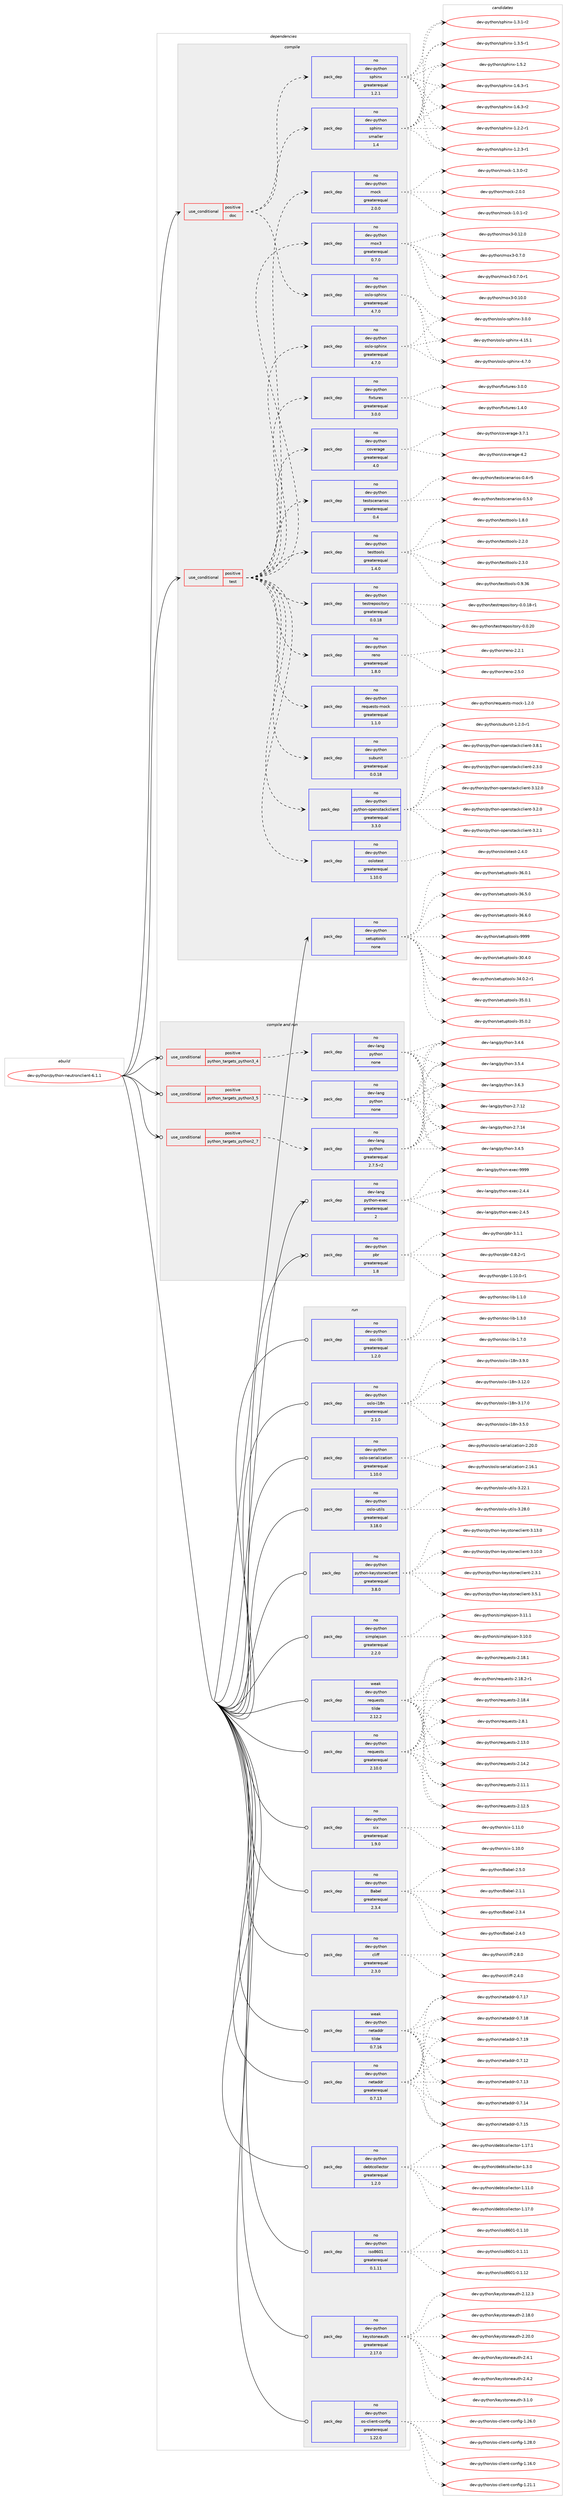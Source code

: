 digraph prolog {

# *************
# Graph options
# *************

newrank=true;
concentrate=true;
compound=true;
graph [rankdir=LR,fontname=Helvetica,fontsize=10,ranksep=1.5];#, ranksep=2.5, nodesep=0.2];
edge  [arrowhead=vee];
node  [fontname=Helvetica,fontsize=10];

# **********
# The ebuild
# **********

subgraph cluster_leftcol {
color=gray;
rank=same;
label=<<i>ebuild</i>>;
id [label="dev-python/python-neutronclient-6.1.1", color=red, width=4, href="../dev-python/python-neutronclient-6.1.1.svg"];
}

# ****************
# The dependencies
# ****************

subgraph cluster_midcol {
color=gray;
label=<<i>dependencies</i>>;
subgraph cluster_compile {
fillcolor="#eeeeee";
style=filled;
label=<<i>compile</i>>;
subgraph cond40220 {
dependency182514 [label=<<TABLE BORDER="0" CELLBORDER="1" CELLSPACING="0" CELLPADDING="4"><TR><TD ROWSPAN="3" CELLPADDING="10">use_conditional</TD></TR><TR><TD>positive</TD></TR><TR><TD>doc</TD></TR></TABLE>>, shape=none, color=red];
subgraph pack138345 {
dependency182515 [label=<<TABLE BORDER="0" CELLBORDER="1" CELLSPACING="0" CELLPADDING="4" WIDTH="220"><TR><TD ROWSPAN="6" CELLPADDING="30">pack_dep</TD></TR><TR><TD WIDTH="110">no</TD></TR><TR><TD>dev-python</TD></TR><TR><TD>oslo-sphinx</TD></TR><TR><TD>greaterequal</TD></TR><TR><TD>4.7.0</TD></TR></TABLE>>, shape=none, color=blue];
}
dependency182514:e -> dependency182515:w [weight=20,style="dashed",arrowhead="vee"];
subgraph pack138346 {
dependency182516 [label=<<TABLE BORDER="0" CELLBORDER="1" CELLSPACING="0" CELLPADDING="4" WIDTH="220"><TR><TD ROWSPAN="6" CELLPADDING="30">pack_dep</TD></TR><TR><TD WIDTH="110">no</TD></TR><TR><TD>dev-python</TD></TR><TR><TD>sphinx</TD></TR><TR><TD>greaterequal</TD></TR><TR><TD>1.2.1</TD></TR></TABLE>>, shape=none, color=blue];
}
dependency182514:e -> dependency182516:w [weight=20,style="dashed",arrowhead="vee"];
subgraph pack138347 {
dependency182517 [label=<<TABLE BORDER="0" CELLBORDER="1" CELLSPACING="0" CELLPADDING="4" WIDTH="220"><TR><TD ROWSPAN="6" CELLPADDING="30">pack_dep</TD></TR><TR><TD WIDTH="110">no</TD></TR><TR><TD>dev-python</TD></TR><TR><TD>sphinx</TD></TR><TR><TD>smaller</TD></TR><TR><TD>1.4</TD></TR></TABLE>>, shape=none, color=blue];
}
dependency182514:e -> dependency182517:w [weight=20,style="dashed",arrowhead="vee"];
}
id:e -> dependency182514:w [weight=20,style="solid",arrowhead="vee"];
subgraph cond40221 {
dependency182518 [label=<<TABLE BORDER="0" CELLBORDER="1" CELLSPACING="0" CELLPADDING="4"><TR><TD ROWSPAN="3" CELLPADDING="10">use_conditional</TD></TR><TR><TD>positive</TD></TR><TR><TD>test</TD></TR></TABLE>>, shape=none, color=red];
subgraph pack138348 {
dependency182519 [label=<<TABLE BORDER="0" CELLBORDER="1" CELLSPACING="0" CELLPADDING="4" WIDTH="220"><TR><TD ROWSPAN="6" CELLPADDING="30">pack_dep</TD></TR><TR><TD WIDTH="110">no</TD></TR><TR><TD>dev-python</TD></TR><TR><TD>coverage</TD></TR><TR><TD>greaterequal</TD></TR><TR><TD>4.0</TD></TR></TABLE>>, shape=none, color=blue];
}
dependency182518:e -> dependency182519:w [weight=20,style="dashed",arrowhead="vee"];
subgraph pack138349 {
dependency182520 [label=<<TABLE BORDER="0" CELLBORDER="1" CELLSPACING="0" CELLPADDING="4" WIDTH="220"><TR><TD ROWSPAN="6" CELLPADDING="30">pack_dep</TD></TR><TR><TD WIDTH="110">no</TD></TR><TR><TD>dev-python</TD></TR><TR><TD>fixtures</TD></TR><TR><TD>greaterequal</TD></TR><TR><TD>3.0.0</TD></TR></TABLE>>, shape=none, color=blue];
}
dependency182518:e -> dependency182520:w [weight=20,style="dashed",arrowhead="vee"];
subgraph pack138350 {
dependency182521 [label=<<TABLE BORDER="0" CELLBORDER="1" CELLSPACING="0" CELLPADDING="4" WIDTH="220"><TR><TD ROWSPAN="6" CELLPADDING="30">pack_dep</TD></TR><TR><TD WIDTH="110">no</TD></TR><TR><TD>dev-python</TD></TR><TR><TD>mox3</TD></TR><TR><TD>greaterequal</TD></TR><TR><TD>0.7.0</TD></TR></TABLE>>, shape=none, color=blue];
}
dependency182518:e -> dependency182521:w [weight=20,style="dashed",arrowhead="vee"];
subgraph pack138351 {
dependency182522 [label=<<TABLE BORDER="0" CELLBORDER="1" CELLSPACING="0" CELLPADDING="4" WIDTH="220"><TR><TD ROWSPAN="6" CELLPADDING="30">pack_dep</TD></TR><TR><TD WIDTH="110">no</TD></TR><TR><TD>dev-python</TD></TR><TR><TD>mock</TD></TR><TR><TD>greaterequal</TD></TR><TR><TD>2.0.0</TD></TR></TABLE>>, shape=none, color=blue];
}
dependency182518:e -> dependency182522:w [weight=20,style="dashed",arrowhead="vee"];
subgraph pack138352 {
dependency182523 [label=<<TABLE BORDER="0" CELLBORDER="1" CELLSPACING="0" CELLPADDING="4" WIDTH="220"><TR><TD ROWSPAN="6" CELLPADDING="30">pack_dep</TD></TR><TR><TD WIDTH="110">no</TD></TR><TR><TD>dev-python</TD></TR><TR><TD>oslo-sphinx</TD></TR><TR><TD>greaterequal</TD></TR><TR><TD>4.7.0</TD></TR></TABLE>>, shape=none, color=blue];
}
dependency182518:e -> dependency182523:w [weight=20,style="dashed",arrowhead="vee"];
subgraph pack138353 {
dependency182524 [label=<<TABLE BORDER="0" CELLBORDER="1" CELLSPACING="0" CELLPADDING="4" WIDTH="220"><TR><TD ROWSPAN="6" CELLPADDING="30">pack_dep</TD></TR><TR><TD WIDTH="110">no</TD></TR><TR><TD>dev-python</TD></TR><TR><TD>oslotest</TD></TR><TR><TD>greaterequal</TD></TR><TR><TD>1.10.0</TD></TR></TABLE>>, shape=none, color=blue];
}
dependency182518:e -> dependency182524:w [weight=20,style="dashed",arrowhead="vee"];
subgraph pack138354 {
dependency182525 [label=<<TABLE BORDER="0" CELLBORDER="1" CELLSPACING="0" CELLPADDING="4" WIDTH="220"><TR><TD ROWSPAN="6" CELLPADDING="30">pack_dep</TD></TR><TR><TD WIDTH="110">no</TD></TR><TR><TD>dev-python</TD></TR><TR><TD>python-openstackclient</TD></TR><TR><TD>greaterequal</TD></TR><TR><TD>3.3.0</TD></TR></TABLE>>, shape=none, color=blue];
}
dependency182518:e -> dependency182525:w [weight=20,style="dashed",arrowhead="vee"];
subgraph pack138355 {
dependency182526 [label=<<TABLE BORDER="0" CELLBORDER="1" CELLSPACING="0" CELLPADDING="4" WIDTH="220"><TR><TD ROWSPAN="6" CELLPADDING="30">pack_dep</TD></TR><TR><TD WIDTH="110">no</TD></TR><TR><TD>dev-python</TD></TR><TR><TD>subunit</TD></TR><TR><TD>greaterequal</TD></TR><TR><TD>0.0.18</TD></TR></TABLE>>, shape=none, color=blue];
}
dependency182518:e -> dependency182526:w [weight=20,style="dashed",arrowhead="vee"];
subgraph pack138356 {
dependency182527 [label=<<TABLE BORDER="0" CELLBORDER="1" CELLSPACING="0" CELLPADDING="4" WIDTH="220"><TR><TD ROWSPAN="6" CELLPADDING="30">pack_dep</TD></TR><TR><TD WIDTH="110">no</TD></TR><TR><TD>dev-python</TD></TR><TR><TD>reno</TD></TR><TR><TD>greaterequal</TD></TR><TR><TD>1.8.0</TD></TR></TABLE>>, shape=none, color=blue];
}
dependency182518:e -> dependency182527:w [weight=20,style="dashed",arrowhead="vee"];
subgraph pack138357 {
dependency182528 [label=<<TABLE BORDER="0" CELLBORDER="1" CELLSPACING="0" CELLPADDING="4" WIDTH="220"><TR><TD ROWSPAN="6" CELLPADDING="30">pack_dep</TD></TR><TR><TD WIDTH="110">no</TD></TR><TR><TD>dev-python</TD></TR><TR><TD>requests-mock</TD></TR><TR><TD>greaterequal</TD></TR><TR><TD>1.1.0</TD></TR></TABLE>>, shape=none, color=blue];
}
dependency182518:e -> dependency182528:w [weight=20,style="dashed",arrowhead="vee"];
subgraph pack138358 {
dependency182529 [label=<<TABLE BORDER="0" CELLBORDER="1" CELLSPACING="0" CELLPADDING="4" WIDTH="220"><TR><TD ROWSPAN="6" CELLPADDING="30">pack_dep</TD></TR><TR><TD WIDTH="110">no</TD></TR><TR><TD>dev-python</TD></TR><TR><TD>testrepository</TD></TR><TR><TD>greaterequal</TD></TR><TR><TD>0.0.18</TD></TR></TABLE>>, shape=none, color=blue];
}
dependency182518:e -> dependency182529:w [weight=20,style="dashed",arrowhead="vee"];
subgraph pack138359 {
dependency182530 [label=<<TABLE BORDER="0" CELLBORDER="1" CELLSPACING="0" CELLPADDING="4" WIDTH="220"><TR><TD ROWSPAN="6" CELLPADDING="30">pack_dep</TD></TR><TR><TD WIDTH="110">no</TD></TR><TR><TD>dev-python</TD></TR><TR><TD>testtools</TD></TR><TR><TD>greaterequal</TD></TR><TR><TD>1.4.0</TD></TR></TABLE>>, shape=none, color=blue];
}
dependency182518:e -> dependency182530:w [weight=20,style="dashed",arrowhead="vee"];
subgraph pack138360 {
dependency182531 [label=<<TABLE BORDER="0" CELLBORDER="1" CELLSPACING="0" CELLPADDING="4" WIDTH="220"><TR><TD ROWSPAN="6" CELLPADDING="30">pack_dep</TD></TR><TR><TD WIDTH="110">no</TD></TR><TR><TD>dev-python</TD></TR><TR><TD>testscenarios</TD></TR><TR><TD>greaterequal</TD></TR><TR><TD>0.4</TD></TR></TABLE>>, shape=none, color=blue];
}
dependency182518:e -> dependency182531:w [weight=20,style="dashed",arrowhead="vee"];
}
id:e -> dependency182518:w [weight=20,style="solid",arrowhead="vee"];
subgraph pack138361 {
dependency182532 [label=<<TABLE BORDER="0" CELLBORDER="1" CELLSPACING="0" CELLPADDING="4" WIDTH="220"><TR><TD ROWSPAN="6" CELLPADDING="30">pack_dep</TD></TR><TR><TD WIDTH="110">no</TD></TR><TR><TD>dev-python</TD></TR><TR><TD>setuptools</TD></TR><TR><TD>none</TD></TR><TR><TD></TD></TR></TABLE>>, shape=none, color=blue];
}
id:e -> dependency182532:w [weight=20,style="solid",arrowhead="vee"];
}
subgraph cluster_compileandrun {
fillcolor="#eeeeee";
style=filled;
label=<<i>compile and run</i>>;
subgraph cond40222 {
dependency182533 [label=<<TABLE BORDER="0" CELLBORDER="1" CELLSPACING="0" CELLPADDING="4"><TR><TD ROWSPAN="3" CELLPADDING="10">use_conditional</TD></TR><TR><TD>positive</TD></TR><TR><TD>python_targets_python2_7</TD></TR></TABLE>>, shape=none, color=red];
subgraph pack138362 {
dependency182534 [label=<<TABLE BORDER="0" CELLBORDER="1" CELLSPACING="0" CELLPADDING="4" WIDTH="220"><TR><TD ROWSPAN="6" CELLPADDING="30">pack_dep</TD></TR><TR><TD WIDTH="110">no</TD></TR><TR><TD>dev-lang</TD></TR><TR><TD>python</TD></TR><TR><TD>greaterequal</TD></TR><TR><TD>2.7.5-r2</TD></TR></TABLE>>, shape=none, color=blue];
}
dependency182533:e -> dependency182534:w [weight=20,style="dashed",arrowhead="vee"];
}
id:e -> dependency182533:w [weight=20,style="solid",arrowhead="odotvee"];
subgraph cond40223 {
dependency182535 [label=<<TABLE BORDER="0" CELLBORDER="1" CELLSPACING="0" CELLPADDING="4"><TR><TD ROWSPAN="3" CELLPADDING="10">use_conditional</TD></TR><TR><TD>positive</TD></TR><TR><TD>python_targets_python3_4</TD></TR></TABLE>>, shape=none, color=red];
subgraph pack138363 {
dependency182536 [label=<<TABLE BORDER="0" CELLBORDER="1" CELLSPACING="0" CELLPADDING="4" WIDTH="220"><TR><TD ROWSPAN="6" CELLPADDING="30">pack_dep</TD></TR><TR><TD WIDTH="110">no</TD></TR><TR><TD>dev-lang</TD></TR><TR><TD>python</TD></TR><TR><TD>none</TD></TR><TR><TD></TD></TR></TABLE>>, shape=none, color=blue];
}
dependency182535:e -> dependency182536:w [weight=20,style="dashed",arrowhead="vee"];
}
id:e -> dependency182535:w [weight=20,style="solid",arrowhead="odotvee"];
subgraph cond40224 {
dependency182537 [label=<<TABLE BORDER="0" CELLBORDER="1" CELLSPACING="0" CELLPADDING="4"><TR><TD ROWSPAN="3" CELLPADDING="10">use_conditional</TD></TR><TR><TD>positive</TD></TR><TR><TD>python_targets_python3_5</TD></TR></TABLE>>, shape=none, color=red];
subgraph pack138364 {
dependency182538 [label=<<TABLE BORDER="0" CELLBORDER="1" CELLSPACING="0" CELLPADDING="4" WIDTH="220"><TR><TD ROWSPAN="6" CELLPADDING="30">pack_dep</TD></TR><TR><TD WIDTH="110">no</TD></TR><TR><TD>dev-lang</TD></TR><TR><TD>python</TD></TR><TR><TD>none</TD></TR><TR><TD></TD></TR></TABLE>>, shape=none, color=blue];
}
dependency182537:e -> dependency182538:w [weight=20,style="dashed",arrowhead="vee"];
}
id:e -> dependency182537:w [weight=20,style="solid",arrowhead="odotvee"];
subgraph pack138365 {
dependency182539 [label=<<TABLE BORDER="0" CELLBORDER="1" CELLSPACING="0" CELLPADDING="4" WIDTH="220"><TR><TD ROWSPAN="6" CELLPADDING="30">pack_dep</TD></TR><TR><TD WIDTH="110">no</TD></TR><TR><TD>dev-lang</TD></TR><TR><TD>python-exec</TD></TR><TR><TD>greaterequal</TD></TR><TR><TD>2</TD></TR></TABLE>>, shape=none, color=blue];
}
id:e -> dependency182539:w [weight=20,style="solid",arrowhead="odotvee"];
subgraph pack138366 {
dependency182540 [label=<<TABLE BORDER="0" CELLBORDER="1" CELLSPACING="0" CELLPADDING="4" WIDTH="220"><TR><TD ROWSPAN="6" CELLPADDING="30">pack_dep</TD></TR><TR><TD WIDTH="110">no</TD></TR><TR><TD>dev-python</TD></TR><TR><TD>pbr</TD></TR><TR><TD>greaterequal</TD></TR><TR><TD>1.8</TD></TR></TABLE>>, shape=none, color=blue];
}
id:e -> dependency182540:w [weight=20,style="solid",arrowhead="odotvee"];
}
subgraph cluster_run {
fillcolor="#eeeeee";
style=filled;
label=<<i>run</i>>;
subgraph pack138367 {
dependency182541 [label=<<TABLE BORDER="0" CELLBORDER="1" CELLSPACING="0" CELLPADDING="4" WIDTH="220"><TR><TD ROWSPAN="6" CELLPADDING="30">pack_dep</TD></TR><TR><TD WIDTH="110">no</TD></TR><TR><TD>dev-python</TD></TR><TR><TD>Babel</TD></TR><TR><TD>greaterequal</TD></TR><TR><TD>2.3.4</TD></TR></TABLE>>, shape=none, color=blue];
}
id:e -> dependency182541:w [weight=20,style="solid",arrowhead="odot"];
subgraph pack138368 {
dependency182542 [label=<<TABLE BORDER="0" CELLBORDER="1" CELLSPACING="0" CELLPADDING="4" WIDTH="220"><TR><TD ROWSPAN="6" CELLPADDING="30">pack_dep</TD></TR><TR><TD WIDTH="110">no</TD></TR><TR><TD>dev-python</TD></TR><TR><TD>cliff</TD></TR><TR><TD>greaterequal</TD></TR><TR><TD>2.3.0</TD></TR></TABLE>>, shape=none, color=blue];
}
id:e -> dependency182542:w [weight=20,style="solid",arrowhead="odot"];
subgraph pack138369 {
dependency182543 [label=<<TABLE BORDER="0" CELLBORDER="1" CELLSPACING="0" CELLPADDING="4" WIDTH="220"><TR><TD ROWSPAN="6" CELLPADDING="30">pack_dep</TD></TR><TR><TD WIDTH="110">no</TD></TR><TR><TD>dev-python</TD></TR><TR><TD>debtcollector</TD></TR><TR><TD>greaterequal</TD></TR><TR><TD>1.2.0</TD></TR></TABLE>>, shape=none, color=blue];
}
id:e -> dependency182543:w [weight=20,style="solid",arrowhead="odot"];
subgraph pack138370 {
dependency182544 [label=<<TABLE BORDER="0" CELLBORDER="1" CELLSPACING="0" CELLPADDING="4" WIDTH="220"><TR><TD ROWSPAN="6" CELLPADDING="30">pack_dep</TD></TR><TR><TD WIDTH="110">no</TD></TR><TR><TD>dev-python</TD></TR><TR><TD>iso8601</TD></TR><TR><TD>greaterequal</TD></TR><TR><TD>0.1.11</TD></TR></TABLE>>, shape=none, color=blue];
}
id:e -> dependency182544:w [weight=20,style="solid",arrowhead="odot"];
subgraph pack138371 {
dependency182545 [label=<<TABLE BORDER="0" CELLBORDER="1" CELLSPACING="0" CELLPADDING="4" WIDTH="220"><TR><TD ROWSPAN="6" CELLPADDING="30">pack_dep</TD></TR><TR><TD WIDTH="110">no</TD></TR><TR><TD>dev-python</TD></TR><TR><TD>keystoneauth</TD></TR><TR><TD>greaterequal</TD></TR><TR><TD>2.17.0</TD></TR></TABLE>>, shape=none, color=blue];
}
id:e -> dependency182545:w [weight=20,style="solid",arrowhead="odot"];
subgraph pack138372 {
dependency182546 [label=<<TABLE BORDER="0" CELLBORDER="1" CELLSPACING="0" CELLPADDING="4" WIDTH="220"><TR><TD ROWSPAN="6" CELLPADDING="30">pack_dep</TD></TR><TR><TD WIDTH="110">no</TD></TR><TR><TD>dev-python</TD></TR><TR><TD>netaddr</TD></TR><TR><TD>greaterequal</TD></TR><TR><TD>0.7.13</TD></TR></TABLE>>, shape=none, color=blue];
}
id:e -> dependency182546:w [weight=20,style="solid",arrowhead="odot"];
subgraph pack138373 {
dependency182547 [label=<<TABLE BORDER="0" CELLBORDER="1" CELLSPACING="0" CELLPADDING="4" WIDTH="220"><TR><TD ROWSPAN="6" CELLPADDING="30">pack_dep</TD></TR><TR><TD WIDTH="110">no</TD></TR><TR><TD>dev-python</TD></TR><TR><TD>os-client-config</TD></TR><TR><TD>greaterequal</TD></TR><TR><TD>1.22.0</TD></TR></TABLE>>, shape=none, color=blue];
}
id:e -> dependency182547:w [weight=20,style="solid",arrowhead="odot"];
subgraph pack138374 {
dependency182548 [label=<<TABLE BORDER="0" CELLBORDER="1" CELLSPACING="0" CELLPADDING="4" WIDTH="220"><TR><TD ROWSPAN="6" CELLPADDING="30">pack_dep</TD></TR><TR><TD WIDTH="110">no</TD></TR><TR><TD>dev-python</TD></TR><TR><TD>osc-lib</TD></TR><TR><TD>greaterequal</TD></TR><TR><TD>1.2.0</TD></TR></TABLE>>, shape=none, color=blue];
}
id:e -> dependency182548:w [weight=20,style="solid",arrowhead="odot"];
subgraph pack138375 {
dependency182549 [label=<<TABLE BORDER="0" CELLBORDER="1" CELLSPACING="0" CELLPADDING="4" WIDTH="220"><TR><TD ROWSPAN="6" CELLPADDING="30">pack_dep</TD></TR><TR><TD WIDTH="110">no</TD></TR><TR><TD>dev-python</TD></TR><TR><TD>oslo-i18n</TD></TR><TR><TD>greaterequal</TD></TR><TR><TD>2.1.0</TD></TR></TABLE>>, shape=none, color=blue];
}
id:e -> dependency182549:w [weight=20,style="solid",arrowhead="odot"];
subgraph pack138376 {
dependency182550 [label=<<TABLE BORDER="0" CELLBORDER="1" CELLSPACING="0" CELLPADDING="4" WIDTH="220"><TR><TD ROWSPAN="6" CELLPADDING="30">pack_dep</TD></TR><TR><TD WIDTH="110">no</TD></TR><TR><TD>dev-python</TD></TR><TR><TD>oslo-serialization</TD></TR><TR><TD>greaterequal</TD></TR><TR><TD>1.10.0</TD></TR></TABLE>>, shape=none, color=blue];
}
id:e -> dependency182550:w [weight=20,style="solid",arrowhead="odot"];
subgraph pack138377 {
dependency182551 [label=<<TABLE BORDER="0" CELLBORDER="1" CELLSPACING="0" CELLPADDING="4" WIDTH="220"><TR><TD ROWSPAN="6" CELLPADDING="30">pack_dep</TD></TR><TR><TD WIDTH="110">no</TD></TR><TR><TD>dev-python</TD></TR><TR><TD>oslo-utils</TD></TR><TR><TD>greaterequal</TD></TR><TR><TD>3.18.0</TD></TR></TABLE>>, shape=none, color=blue];
}
id:e -> dependency182551:w [weight=20,style="solid",arrowhead="odot"];
subgraph pack138378 {
dependency182552 [label=<<TABLE BORDER="0" CELLBORDER="1" CELLSPACING="0" CELLPADDING="4" WIDTH="220"><TR><TD ROWSPAN="6" CELLPADDING="30">pack_dep</TD></TR><TR><TD WIDTH="110">no</TD></TR><TR><TD>dev-python</TD></TR><TR><TD>python-keystoneclient</TD></TR><TR><TD>greaterequal</TD></TR><TR><TD>3.8.0</TD></TR></TABLE>>, shape=none, color=blue];
}
id:e -> dependency182552:w [weight=20,style="solid",arrowhead="odot"];
subgraph pack138379 {
dependency182553 [label=<<TABLE BORDER="0" CELLBORDER="1" CELLSPACING="0" CELLPADDING="4" WIDTH="220"><TR><TD ROWSPAN="6" CELLPADDING="30">pack_dep</TD></TR><TR><TD WIDTH="110">no</TD></TR><TR><TD>dev-python</TD></TR><TR><TD>requests</TD></TR><TR><TD>greaterequal</TD></TR><TR><TD>2.10.0</TD></TR></TABLE>>, shape=none, color=blue];
}
id:e -> dependency182553:w [weight=20,style="solid",arrowhead="odot"];
subgraph pack138380 {
dependency182554 [label=<<TABLE BORDER="0" CELLBORDER="1" CELLSPACING="0" CELLPADDING="4" WIDTH="220"><TR><TD ROWSPAN="6" CELLPADDING="30">pack_dep</TD></TR><TR><TD WIDTH="110">no</TD></TR><TR><TD>dev-python</TD></TR><TR><TD>simplejson</TD></TR><TR><TD>greaterequal</TD></TR><TR><TD>2.2.0</TD></TR></TABLE>>, shape=none, color=blue];
}
id:e -> dependency182554:w [weight=20,style="solid",arrowhead="odot"];
subgraph pack138381 {
dependency182555 [label=<<TABLE BORDER="0" CELLBORDER="1" CELLSPACING="0" CELLPADDING="4" WIDTH="220"><TR><TD ROWSPAN="6" CELLPADDING="30">pack_dep</TD></TR><TR><TD WIDTH="110">no</TD></TR><TR><TD>dev-python</TD></TR><TR><TD>six</TD></TR><TR><TD>greaterequal</TD></TR><TR><TD>1.9.0</TD></TR></TABLE>>, shape=none, color=blue];
}
id:e -> dependency182555:w [weight=20,style="solid",arrowhead="odot"];
subgraph pack138382 {
dependency182556 [label=<<TABLE BORDER="0" CELLBORDER="1" CELLSPACING="0" CELLPADDING="4" WIDTH="220"><TR><TD ROWSPAN="6" CELLPADDING="30">pack_dep</TD></TR><TR><TD WIDTH="110">weak</TD></TR><TR><TD>dev-python</TD></TR><TR><TD>netaddr</TD></TR><TR><TD>tilde</TD></TR><TR><TD>0.7.16</TD></TR></TABLE>>, shape=none, color=blue];
}
id:e -> dependency182556:w [weight=20,style="solid",arrowhead="odot"];
subgraph pack138383 {
dependency182557 [label=<<TABLE BORDER="0" CELLBORDER="1" CELLSPACING="0" CELLPADDING="4" WIDTH="220"><TR><TD ROWSPAN="6" CELLPADDING="30">pack_dep</TD></TR><TR><TD WIDTH="110">weak</TD></TR><TR><TD>dev-python</TD></TR><TR><TD>requests</TD></TR><TR><TD>tilde</TD></TR><TR><TD>2.12.2</TD></TR></TABLE>>, shape=none, color=blue];
}
id:e -> dependency182557:w [weight=20,style="solid",arrowhead="odot"];
}
}

# **************
# The candidates
# **************

subgraph cluster_choices {
rank=same;
color=gray;
label=<<i>candidates</i>>;

subgraph choice138345 {
color=black;
nodesep=1;
choice100101118451121211161041111104711111510811145115112104105110120455146484648 [label="dev-python/oslo-sphinx-3.0.0", color=red, width=4,href="../dev-python/oslo-sphinx-3.0.0.svg"];
choice10010111845112121116104111110471111151081114511511210410511012045524649534649 [label="dev-python/oslo-sphinx-4.15.1", color=red, width=4,href="../dev-python/oslo-sphinx-4.15.1.svg"];
choice100101118451121211161041111104711111510811145115112104105110120455246554648 [label="dev-python/oslo-sphinx-4.7.0", color=red, width=4,href="../dev-python/oslo-sphinx-4.7.0.svg"];
dependency182515:e -> choice100101118451121211161041111104711111510811145115112104105110120455146484648:w [style=dotted,weight="100"];
dependency182515:e -> choice10010111845112121116104111110471111151081114511511210410511012045524649534649:w [style=dotted,weight="100"];
dependency182515:e -> choice100101118451121211161041111104711111510811145115112104105110120455246554648:w [style=dotted,weight="100"];
}
subgraph choice138346 {
color=black;
nodesep=1;
choice10010111845112121116104111110471151121041051101204549465046504511449 [label="dev-python/sphinx-1.2.2-r1", color=red, width=4,href="../dev-python/sphinx-1.2.2-r1.svg"];
choice10010111845112121116104111110471151121041051101204549465046514511449 [label="dev-python/sphinx-1.2.3-r1", color=red, width=4,href="../dev-python/sphinx-1.2.3-r1.svg"];
choice10010111845112121116104111110471151121041051101204549465146494511450 [label="dev-python/sphinx-1.3.1-r2", color=red, width=4,href="../dev-python/sphinx-1.3.1-r2.svg"];
choice10010111845112121116104111110471151121041051101204549465146534511449 [label="dev-python/sphinx-1.3.5-r1", color=red, width=4,href="../dev-python/sphinx-1.3.5-r1.svg"];
choice1001011184511212111610411111047115112104105110120454946534650 [label="dev-python/sphinx-1.5.2", color=red, width=4,href="../dev-python/sphinx-1.5.2.svg"];
choice10010111845112121116104111110471151121041051101204549465446514511449 [label="dev-python/sphinx-1.6.3-r1", color=red, width=4,href="../dev-python/sphinx-1.6.3-r1.svg"];
choice10010111845112121116104111110471151121041051101204549465446514511450 [label="dev-python/sphinx-1.6.3-r2", color=red, width=4,href="../dev-python/sphinx-1.6.3-r2.svg"];
dependency182516:e -> choice10010111845112121116104111110471151121041051101204549465046504511449:w [style=dotted,weight="100"];
dependency182516:e -> choice10010111845112121116104111110471151121041051101204549465046514511449:w [style=dotted,weight="100"];
dependency182516:e -> choice10010111845112121116104111110471151121041051101204549465146494511450:w [style=dotted,weight="100"];
dependency182516:e -> choice10010111845112121116104111110471151121041051101204549465146534511449:w [style=dotted,weight="100"];
dependency182516:e -> choice1001011184511212111610411111047115112104105110120454946534650:w [style=dotted,weight="100"];
dependency182516:e -> choice10010111845112121116104111110471151121041051101204549465446514511449:w [style=dotted,weight="100"];
dependency182516:e -> choice10010111845112121116104111110471151121041051101204549465446514511450:w [style=dotted,weight="100"];
}
subgraph choice138347 {
color=black;
nodesep=1;
choice10010111845112121116104111110471151121041051101204549465046504511449 [label="dev-python/sphinx-1.2.2-r1", color=red, width=4,href="../dev-python/sphinx-1.2.2-r1.svg"];
choice10010111845112121116104111110471151121041051101204549465046514511449 [label="dev-python/sphinx-1.2.3-r1", color=red, width=4,href="../dev-python/sphinx-1.2.3-r1.svg"];
choice10010111845112121116104111110471151121041051101204549465146494511450 [label="dev-python/sphinx-1.3.1-r2", color=red, width=4,href="../dev-python/sphinx-1.3.1-r2.svg"];
choice10010111845112121116104111110471151121041051101204549465146534511449 [label="dev-python/sphinx-1.3.5-r1", color=red, width=4,href="../dev-python/sphinx-1.3.5-r1.svg"];
choice1001011184511212111610411111047115112104105110120454946534650 [label="dev-python/sphinx-1.5.2", color=red, width=4,href="../dev-python/sphinx-1.5.2.svg"];
choice10010111845112121116104111110471151121041051101204549465446514511449 [label="dev-python/sphinx-1.6.3-r1", color=red, width=4,href="../dev-python/sphinx-1.6.3-r1.svg"];
choice10010111845112121116104111110471151121041051101204549465446514511450 [label="dev-python/sphinx-1.6.3-r2", color=red, width=4,href="../dev-python/sphinx-1.6.3-r2.svg"];
dependency182517:e -> choice10010111845112121116104111110471151121041051101204549465046504511449:w [style=dotted,weight="100"];
dependency182517:e -> choice10010111845112121116104111110471151121041051101204549465046514511449:w [style=dotted,weight="100"];
dependency182517:e -> choice10010111845112121116104111110471151121041051101204549465146494511450:w [style=dotted,weight="100"];
dependency182517:e -> choice10010111845112121116104111110471151121041051101204549465146534511449:w [style=dotted,weight="100"];
dependency182517:e -> choice1001011184511212111610411111047115112104105110120454946534650:w [style=dotted,weight="100"];
dependency182517:e -> choice10010111845112121116104111110471151121041051101204549465446514511449:w [style=dotted,weight="100"];
dependency182517:e -> choice10010111845112121116104111110471151121041051101204549465446514511450:w [style=dotted,weight="100"];
}
subgraph choice138348 {
color=black;
nodesep=1;
choice10010111845112121116104111110479911111810111497103101455146554649 [label="dev-python/coverage-3.7.1", color=red, width=4,href="../dev-python/coverage-3.7.1.svg"];
choice1001011184511212111610411111047991111181011149710310145524650 [label="dev-python/coverage-4.2", color=red, width=4,href="../dev-python/coverage-4.2.svg"];
dependency182519:e -> choice10010111845112121116104111110479911111810111497103101455146554649:w [style=dotted,weight="100"];
dependency182519:e -> choice1001011184511212111610411111047991111181011149710310145524650:w [style=dotted,weight="100"];
}
subgraph choice138349 {
color=black;
nodesep=1;
choice1001011184511212111610411111047102105120116117114101115454946524648 [label="dev-python/fixtures-1.4.0", color=red, width=4,href="../dev-python/fixtures-1.4.0.svg"];
choice1001011184511212111610411111047102105120116117114101115455146484648 [label="dev-python/fixtures-3.0.0", color=red, width=4,href="../dev-python/fixtures-3.0.0.svg"];
dependency182520:e -> choice1001011184511212111610411111047102105120116117114101115454946524648:w [style=dotted,weight="100"];
dependency182520:e -> choice1001011184511212111610411111047102105120116117114101115455146484648:w [style=dotted,weight="100"];
}
subgraph choice138350 {
color=black;
nodesep=1;
choice10010111845112121116104111110471091111205145484649484648 [label="dev-python/mox3-0.10.0", color=red, width=4,href="../dev-python/mox3-0.10.0.svg"];
choice10010111845112121116104111110471091111205145484649504648 [label="dev-python/mox3-0.12.0", color=red, width=4,href="../dev-python/mox3-0.12.0.svg"];
choice100101118451121211161041111104710911112051454846554648 [label="dev-python/mox3-0.7.0", color=red, width=4,href="../dev-python/mox3-0.7.0.svg"];
choice1001011184511212111610411111047109111120514548465546484511449 [label="dev-python/mox3-0.7.0-r1", color=red, width=4,href="../dev-python/mox3-0.7.0-r1.svg"];
dependency182521:e -> choice10010111845112121116104111110471091111205145484649484648:w [style=dotted,weight="100"];
dependency182521:e -> choice10010111845112121116104111110471091111205145484649504648:w [style=dotted,weight="100"];
dependency182521:e -> choice100101118451121211161041111104710911112051454846554648:w [style=dotted,weight="100"];
dependency182521:e -> choice1001011184511212111610411111047109111120514548465546484511449:w [style=dotted,weight="100"];
}
subgraph choice138351 {
color=black;
nodesep=1;
choice1001011184511212111610411111047109111991074549464846494511450 [label="dev-python/mock-1.0.1-r2", color=red, width=4,href="../dev-python/mock-1.0.1-r2.svg"];
choice1001011184511212111610411111047109111991074549465146484511450 [label="dev-python/mock-1.3.0-r2", color=red, width=4,href="../dev-python/mock-1.3.0-r2.svg"];
choice100101118451121211161041111104710911199107455046484648 [label="dev-python/mock-2.0.0", color=red, width=4,href="../dev-python/mock-2.0.0.svg"];
dependency182522:e -> choice1001011184511212111610411111047109111991074549464846494511450:w [style=dotted,weight="100"];
dependency182522:e -> choice1001011184511212111610411111047109111991074549465146484511450:w [style=dotted,weight="100"];
dependency182522:e -> choice100101118451121211161041111104710911199107455046484648:w [style=dotted,weight="100"];
}
subgraph choice138352 {
color=black;
nodesep=1;
choice100101118451121211161041111104711111510811145115112104105110120455146484648 [label="dev-python/oslo-sphinx-3.0.0", color=red, width=4,href="../dev-python/oslo-sphinx-3.0.0.svg"];
choice10010111845112121116104111110471111151081114511511210410511012045524649534649 [label="dev-python/oslo-sphinx-4.15.1", color=red, width=4,href="../dev-python/oslo-sphinx-4.15.1.svg"];
choice100101118451121211161041111104711111510811145115112104105110120455246554648 [label="dev-python/oslo-sphinx-4.7.0", color=red, width=4,href="../dev-python/oslo-sphinx-4.7.0.svg"];
dependency182523:e -> choice100101118451121211161041111104711111510811145115112104105110120455146484648:w [style=dotted,weight="100"];
dependency182523:e -> choice10010111845112121116104111110471111151081114511511210410511012045524649534649:w [style=dotted,weight="100"];
dependency182523:e -> choice100101118451121211161041111104711111510811145115112104105110120455246554648:w [style=dotted,weight="100"];
}
subgraph choice138353 {
color=black;
nodesep=1;
choice1001011184511212111610411111047111115108111116101115116455046524648 [label="dev-python/oslotest-2.4.0", color=red, width=4,href="../dev-python/oslotest-2.4.0.svg"];
dependency182524:e -> choice1001011184511212111610411111047111115108111116101115116455046524648:w [style=dotted,weight="100"];
}
subgraph choice138354 {
color=black;
nodesep=1;
choice100101118451121211161041111104711212111610411111045111112101110115116979910799108105101110116455046514648 [label="dev-python/python-openstackclient-2.3.0", color=red, width=4,href="../dev-python/python-openstackclient-2.3.0.svg"];
choice10010111845112121116104111110471121211161041111104511111210111011511697991079910810510111011645514649504648 [label="dev-python/python-openstackclient-3.12.0", color=red, width=4,href="../dev-python/python-openstackclient-3.12.0.svg"];
choice100101118451121211161041111104711212111610411111045111112101110115116979910799108105101110116455146504648 [label="dev-python/python-openstackclient-3.2.0", color=red, width=4,href="../dev-python/python-openstackclient-3.2.0.svg"];
choice100101118451121211161041111104711212111610411111045111112101110115116979910799108105101110116455146504649 [label="dev-python/python-openstackclient-3.2.1", color=red, width=4,href="../dev-python/python-openstackclient-3.2.1.svg"];
choice100101118451121211161041111104711212111610411111045111112101110115116979910799108105101110116455146564649 [label="dev-python/python-openstackclient-3.8.1", color=red, width=4,href="../dev-python/python-openstackclient-3.8.1.svg"];
dependency182525:e -> choice100101118451121211161041111104711212111610411111045111112101110115116979910799108105101110116455046514648:w [style=dotted,weight="100"];
dependency182525:e -> choice10010111845112121116104111110471121211161041111104511111210111011511697991079910810510111011645514649504648:w [style=dotted,weight="100"];
dependency182525:e -> choice100101118451121211161041111104711212111610411111045111112101110115116979910799108105101110116455146504648:w [style=dotted,weight="100"];
dependency182525:e -> choice100101118451121211161041111104711212111610411111045111112101110115116979910799108105101110116455146504649:w [style=dotted,weight="100"];
dependency182525:e -> choice100101118451121211161041111104711212111610411111045111112101110115116979910799108105101110116455146564649:w [style=dotted,weight="100"];
}
subgraph choice138355 {
color=black;
nodesep=1;
choice1001011184511212111610411111047115117981171101051164549465046484511449 [label="dev-python/subunit-1.2.0-r1", color=red, width=4,href="../dev-python/subunit-1.2.0-r1.svg"];
dependency182526:e -> choice1001011184511212111610411111047115117981171101051164549465046484511449:w [style=dotted,weight="100"];
}
subgraph choice138356 {
color=black;
nodesep=1;
choice1001011184511212111610411111047114101110111455046504649 [label="dev-python/reno-2.2.1", color=red, width=4,href="../dev-python/reno-2.2.1.svg"];
choice1001011184511212111610411111047114101110111455046534648 [label="dev-python/reno-2.5.0", color=red, width=4,href="../dev-python/reno-2.5.0.svg"];
dependency182527:e -> choice1001011184511212111610411111047114101110111455046504649:w [style=dotted,weight="100"];
dependency182527:e -> choice1001011184511212111610411111047114101110111455046534648:w [style=dotted,weight="100"];
}
subgraph choice138357 {
color=black;
nodesep=1;
choice10010111845112121116104111110471141011131171011151161154510911199107454946504648 [label="dev-python/requests-mock-1.2.0", color=red, width=4,href="../dev-python/requests-mock-1.2.0.svg"];
dependency182528:e -> choice10010111845112121116104111110471141011131171011151161154510911199107454946504648:w [style=dotted,weight="100"];
}
subgraph choice138358 {
color=black;
nodesep=1;
choice1001011184511212111610411111047116101115116114101112111115105116111114121454846484649564511449 [label="dev-python/testrepository-0.0.18-r1", color=red, width=4,href="../dev-python/testrepository-0.0.18-r1.svg"];
choice100101118451121211161041111104711610111511611410111211111510511611111412145484648465048 [label="dev-python/testrepository-0.0.20", color=red, width=4,href="../dev-python/testrepository-0.0.20.svg"];
dependency182529:e -> choice1001011184511212111610411111047116101115116114101112111115105116111114121454846484649564511449:w [style=dotted,weight="100"];
dependency182529:e -> choice100101118451121211161041111104711610111511611410111211111510511611111412145484648465048:w [style=dotted,weight="100"];
}
subgraph choice138359 {
color=black;
nodesep=1;
choice100101118451121211161041111104711610111511611611111110811545484657465154 [label="dev-python/testtools-0.9.36", color=red, width=4,href="../dev-python/testtools-0.9.36.svg"];
choice1001011184511212111610411111047116101115116116111111108115454946564648 [label="dev-python/testtools-1.8.0", color=red, width=4,href="../dev-python/testtools-1.8.0.svg"];
choice1001011184511212111610411111047116101115116116111111108115455046504648 [label="dev-python/testtools-2.2.0", color=red, width=4,href="../dev-python/testtools-2.2.0.svg"];
choice1001011184511212111610411111047116101115116116111111108115455046514648 [label="dev-python/testtools-2.3.0", color=red, width=4,href="../dev-python/testtools-2.3.0.svg"];
dependency182530:e -> choice100101118451121211161041111104711610111511611611111110811545484657465154:w [style=dotted,weight="100"];
dependency182530:e -> choice1001011184511212111610411111047116101115116116111111108115454946564648:w [style=dotted,weight="100"];
dependency182530:e -> choice1001011184511212111610411111047116101115116116111111108115455046504648:w [style=dotted,weight="100"];
dependency182530:e -> choice1001011184511212111610411111047116101115116116111111108115455046514648:w [style=dotted,weight="100"];
}
subgraph choice138360 {
color=black;
nodesep=1;
choice10010111845112121116104111110471161011151161159910111097114105111115454846524511453 [label="dev-python/testscenarios-0.4-r5", color=red, width=4,href="../dev-python/testscenarios-0.4-r5.svg"];
choice10010111845112121116104111110471161011151161159910111097114105111115454846534648 [label="dev-python/testscenarios-0.5.0", color=red, width=4,href="../dev-python/testscenarios-0.5.0.svg"];
dependency182531:e -> choice10010111845112121116104111110471161011151161159910111097114105111115454846524511453:w [style=dotted,weight="100"];
dependency182531:e -> choice10010111845112121116104111110471161011151161159910111097114105111115454846534648:w [style=dotted,weight="100"];
}
subgraph choice138361 {
color=black;
nodesep=1;
choice100101118451121211161041111104711510111611711211611111110811545514846524648 [label="dev-python/setuptools-30.4.0", color=red, width=4,href="../dev-python/setuptools-30.4.0.svg"];
choice1001011184511212111610411111047115101116117112116111111108115455152464846504511449 [label="dev-python/setuptools-34.0.2-r1", color=red, width=4,href="../dev-python/setuptools-34.0.2-r1.svg"];
choice100101118451121211161041111104711510111611711211611111110811545515346484649 [label="dev-python/setuptools-35.0.1", color=red, width=4,href="../dev-python/setuptools-35.0.1.svg"];
choice100101118451121211161041111104711510111611711211611111110811545515346484650 [label="dev-python/setuptools-35.0.2", color=red, width=4,href="../dev-python/setuptools-35.0.2.svg"];
choice100101118451121211161041111104711510111611711211611111110811545515446484649 [label="dev-python/setuptools-36.0.1", color=red, width=4,href="../dev-python/setuptools-36.0.1.svg"];
choice100101118451121211161041111104711510111611711211611111110811545515446534648 [label="dev-python/setuptools-36.5.0", color=red, width=4,href="../dev-python/setuptools-36.5.0.svg"];
choice100101118451121211161041111104711510111611711211611111110811545515446544648 [label="dev-python/setuptools-36.6.0", color=red, width=4,href="../dev-python/setuptools-36.6.0.svg"];
choice10010111845112121116104111110471151011161171121161111111081154557575757 [label="dev-python/setuptools-9999", color=red, width=4,href="../dev-python/setuptools-9999.svg"];
dependency182532:e -> choice100101118451121211161041111104711510111611711211611111110811545514846524648:w [style=dotted,weight="100"];
dependency182532:e -> choice1001011184511212111610411111047115101116117112116111111108115455152464846504511449:w [style=dotted,weight="100"];
dependency182532:e -> choice100101118451121211161041111104711510111611711211611111110811545515346484649:w [style=dotted,weight="100"];
dependency182532:e -> choice100101118451121211161041111104711510111611711211611111110811545515346484650:w [style=dotted,weight="100"];
dependency182532:e -> choice100101118451121211161041111104711510111611711211611111110811545515446484649:w [style=dotted,weight="100"];
dependency182532:e -> choice100101118451121211161041111104711510111611711211611111110811545515446534648:w [style=dotted,weight="100"];
dependency182532:e -> choice100101118451121211161041111104711510111611711211611111110811545515446544648:w [style=dotted,weight="100"];
dependency182532:e -> choice10010111845112121116104111110471151011161171121161111111081154557575757:w [style=dotted,weight="100"];
}
subgraph choice138362 {
color=black;
nodesep=1;
choice10010111845108971101034711212111610411111045504655464950 [label="dev-lang/python-2.7.12", color=red, width=4,href="../dev-lang/python-2.7.12.svg"];
choice10010111845108971101034711212111610411111045504655464952 [label="dev-lang/python-2.7.14", color=red, width=4,href="../dev-lang/python-2.7.14.svg"];
choice100101118451089711010347112121116104111110455146524653 [label="dev-lang/python-3.4.5", color=red, width=4,href="../dev-lang/python-3.4.5.svg"];
choice100101118451089711010347112121116104111110455146524654 [label="dev-lang/python-3.4.6", color=red, width=4,href="../dev-lang/python-3.4.6.svg"];
choice100101118451089711010347112121116104111110455146534652 [label="dev-lang/python-3.5.4", color=red, width=4,href="../dev-lang/python-3.5.4.svg"];
choice100101118451089711010347112121116104111110455146544651 [label="dev-lang/python-3.6.3", color=red, width=4,href="../dev-lang/python-3.6.3.svg"];
dependency182534:e -> choice10010111845108971101034711212111610411111045504655464950:w [style=dotted,weight="100"];
dependency182534:e -> choice10010111845108971101034711212111610411111045504655464952:w [style=dotted,weight="100"];
dependency182534:e -> choice100101118451089711010347112121116104111110455146524653:w [style=dotted,weight="100"];
dependency182534:e -> choice100101118451089711010347112121116104111110455146524654:w [style=dotted,weight="100"];
dependency182534:e -> choice100101118451089711010347112121116104111110455146534652:w [style=dotted,weight="100"];
dependency182534:e -> choice100101118451089711010347112121116104111110455146544651:w [style=dotted,weight="100"];
}
subgraph choice138363 {
color=black;
nodesep=1;
choice10010111845108971101034711212111610411111045504655464950 [label="dev-lang/python-2.7.12", color=red, width=4,href="../dev-lang/python-2.7.12.svg"];
choice10010111845108971101034711212111610411111045504655464952 [label="dev-lang/python-2.7.14", color=red, width=4,href="../dev-lang/python-2.7.14.svg"];
choice100101118451089711010347112121116104111110455146524653 [label="dev-lang/python-3.4.5", color=red, width=4,href="../dev-lang/python-3.4.5.svg"];
choice100101118451089711010347112121116104111110455146524654 [label="dev-lang/python-3.4.6", color=red, width=4,href="../dev-lang/python-3.4.6.svg"];
choice100101118451089711010347112121116104111110455146534652 [label="dev-lang/python-3.5.4", color=red, width=4,href="../dev-lang/python-3.5.4.svg"];
choice100101118451089711010347112121116104111110455146544651 [label="dev-lang/python-3.6.3", color=red, width=4,href="../dev-lang/python-3.6.3.svg"];
dependency182536:e -> choice10010111845108971101034711212111610411111045504655464950:w [style=dotted,weight="100"];
dependency182536:e -> choice10010111845108971101034711212111610411111045504655464952:w [style=dotted,weight="100"];
dependency182536:e -> choice100101118451089711010347112121116104111110455146524653:w [style=dotted,weight="100"];
dependency182536:e -> choice100101118451089711010347112121116104111110455146524654:w [style=dotted,weight="100"];
dependency182536:e -> choice100101118451089711010347112121116104111110455146534652:w [style=dotted,weight="100"];
dependency182536:e -> choice100101118451089711010347112121116104111110455146544651:w [style=dotted,weight="100"];
}
subgraph choice138364 {
color=black;
nodesep=1;
choice10010111845108971101034711212111610411111045504655464950 [label="dev-lang/python-2.7.12", color=red, width=4,href="../dev-lang/python-2.7.12.svg"];
choice10010111845108971101034711212111610411111045504655464952 [label="dev-lang/python-2.7.14", color=red, width=4,href="../dev-lang/python-2.7.14.svg"];
choice100101118451089711010347112121116104111110455146524653 [label="dev-lang/python-3.4.5", color=red, width=4,href="../dev-lang/python-3.4.5.svg"];
choice100101118451089711010347112121116104111110455146524654 [label="dev-lang/python-3.4.6", color=red, width=4,href="../dev-lang/python-3.4.6.svg"];
choice100101118451089711010347112121116104111110455146534652 [label="dev-lang/python-3.5.4", color=red, width=4,href="../dev-lang/python-3.5.4.svg"];
choice100101118451089711010347112121116104111110455146544651 [label="dev-lang/python-3.6.3", color=red, width=4,href="../dev-lang/python-3.6.3.svg"];
dependency182538:e -> choice10010111845108971101034711212111610411111045504655464950:w [style=dotted,weight="100"];
dependency182538:e -> choice10010111845108971101034711212111610411111045504655464952:w [style=dotted,weight="100"];
dependency182538:e -> choice100101118451089711010347112121116104111110455146524653:w [style=dotted,weight="100"];
dependency182538:e -> choice100101118451089711010347112121116104111110455146524654:w [style=dotted,weight="100"];
dependency182538:e -> choice100101118451089711010347112121116104111110455146534652:w [style=dotted,weight="100"];
dependency182538:e -> choice100101118451089711010347112121116104111110455146544651:w [style=dotted,weight="100"];
}
subgraph choice138365 {
color=black;
nodesep=1;
choice1001011184510897110103471121211161041111104510112010199455046524652 [label="dev-lang/python-exec-2.4.4", color=red, width=4,href="../dev-lang/python-exec-2.4.4.svg"];
choice1001011184510897110103471121211161041111104510112010199455046524653 [label="dev-lang/python-exec-2.4.5", color=red, width=4,href="../dev-lang/python-exec-2.4.5.svg"];
choice10010111845108971101034711212111610411111045101120101994557575757 [label="dev-lang/python-exec-9999", color=red, width=4,href="../dev-lang/python-exec-9999.svg"];
dependency182539:e -> choice1001011184510897110103471121211161041111104510112010199455046524652:w [style=dotted,weight="100"];
dependency182539:e -> choice1001011184510897110103471121211161041111104510112010199455046524653:w [style=dotted,weight="100"];
dependency182539:e -> choice10010111845108971101034711212111610411111045101120101994557575757:w [style=dotted,weight="100"];
}
subgraph choice138366 {
color=black;
nodesep=1;
choice1001011184511212111610411111047112981144548465646504511449 [label="dev-python/pbr-0.8.2-r1", color=red, width=4,href="../dev-python/pbr-0.8.2-r1.svg"];
choice100101118451121211161041111104711298114454946494846484511449 [label="dev-python/pbr-1.10.0-r1", color=red, width=4,href="../dev-python/pbr-1.10.0-r1.svg"];
choice100101118451121211161041111104711298114455146494649 [label="dev-python/pbr-3.1.1", color=red, width=4,href="../dev-python/pbr-3.1.1.svg"];
dependency182540:e -> choice1001011184511212111610411111047112981144548465646504511449:w [style=dotted,weight="100"];
dependency182540:e -> choice100101118451121211161041111104711298114454946494846484511449:w [style=dotted,weight="100"];
dependency182540:e -> choice100101118451121211161041111104711298114455146494649:w [style=dotted,weight="100"];
}
subgraph choice138367 {
color=black;
nodesep=1;
choice1001011184511212111610411111047669798101108455046494649 [label="dev-python/Babel-2.1.1", color=red, width=4,href="../dev-python/Babel-2.1.1.svg"];
choice1001011184511212111610411111047669798101108455046514652 [label="dev-python/Babel-2.3.4", color=red, width=4,href="../dev-python/Babel-2.3.4.svg"];
choice1001011184511212111610411111047669798101108455046524648 [label="dev-python/Babel-2.4.0", color=red, width=4,href="../dev-python/Babel-2.4.0.svg"];
choice1001011184511212111610411111047669798101108455046534648 [label="dev-python/Babel-2.5.0", color=red, width=4,href="../dev-python/Babel-2.5.0.svg"];
dependency182541:e -> choice1001011184511212111610411111047669798101108455046494649:w [style=dotted,weight="100"];
dependency182541:e -> choice1001011184511212111610411111047669798101108455046514652:w [style=dotted,weight="100"];
dependency182541:e -> choice1001011184511212111610411111047669798101108455046524648:w [style=dotted,weight="100"];
dependency182541:e -> choice1001011184511212111610411111047669798101108455046534648:w [style=dotted,weight="100"];
}
subgraph choice138368 {
color=black;
nodesep=1;
choice100101118451121211161041111104799108105102102455046524648 [label="dev-python/cliff-2.4.0", color=red, width=4,href="../dev-python/cliff-2.4.0.svg"];
choice100101118451121211161041111104799108105102102455046564648 [label="dev-python/cliff-2.8.0", color=red, width=4,href="../dev-python/cliff-2.8.0.svg"];
dependency182542:e -> choice100101118451121211161041111104799108105102102455046524648:w [style=dotted,weight="100"];
dependency182542:e -> choice100101118451121211161041111104799108105102102455046564648:w [style=dotted,weight="100"];
}
subgraph choice138369 {
color=black;
nodesep=1;
choice100101118451121211161041111104710010198116991111081081019911611111445494649494648 [label="dev-python/debtcollector-1.11.0", color=red, width=4,href="../dev-python/debtcollector-1.11.0.svg"];
choice100101118451121211161041111104710010198116991111081081019911611111445494649554648 [label="dev-python/debtcollector-1.17.0", color=red, width=4,href="../dev-python/debtcollector-1.17.0.svg"];
choice100101118451121211161041111104710010198116991111081081019911611111445494649554649 [label="dev-python/debtcollector-1.17.1", color=red, width=4,href="../dev-python/debtcollector-1.17.1.svg"];
choice1001011184511212111610411111047100101981169911110810810199116111114454946514648 [label="dev-python/debtcollector-1.3.0", color=red, width=4,href="../dev-python/debtcollector-1.3.0.svg"];
dependency182543:e -> choice100101118451121211161041111104710010198116991111081081019911611111445494649494648:w [style=dotted,weight="100"];
dependency182543:e -> choice100101118451121211161041111104710010198116991111081081019911611111445494649554648:w [style=dotted,weight="100"];
dependency182543:e -> choice100101118451121211161041111104710010198116991111081081019911611111445494649554649:w [style=dotted,weight="100"];
dependency182543:e -> choice1001011184511212111610411111047100101981169911110810810199116111114454946514648:w [style=dotted,weight="100"];
}
subgraph choice138370 {
color=black;
nodesep=1;
choice10010111845112121116104111110471051151115654484945484649464948 [label="dev-python/iso8601-0.1.10", color=red, width=4,href="../dev-python/iso8601-0.1.10.svg"];
choice10010111845112121116104111110471051151115654484945484649464949 [label="dev-python/iso8601-0.1.11", color=red, width=4,href="../dev-python/iso8601-0.1.11.svg"];
choice10010111845112121116104111110471051151115654484945484649464950 [label="dev-python/iso8601-0.1.12", color=red, width=4,href="../dev-python/iso8601-0.1.12.svg"];
dependency182544:e -> choice10010111845112121116104111110471051151115654484945484649464948:w [style=dotted,weight="100"];
dependency182544:e -> choice10010111845112121116104111110471051151115654484945484649464949:w [style=dotted,weight="100"];
dependency182544:e -> choice10010111845112121116104111110471051151115654484945484649464950:w [style=dotted,weight="100"];
}
subgraph choice138371 {
color=black;
nodesep=1;
choice10010111845112121116104111110471071011211151161111101019711711610445504649504651 [label="dev-python/keystoneauth-2.12.3", color=red, width=4,href="../dev-python/keystoneauth-2.12.3.svg"];
choice10010111845112121116104111110471071011211151161111101019711711610445504649564648 [label="dev-python/keystoneauth-2.18.0", color=red, width=4,href="../dev-python/keystoneauth-2.18.0.svg"];
choice10010111845112121116104111110471071011211151161111101019711711610445504650484648 [label="dev-python/keystoneauth-2.20.0", color=red, width=4,href="../dev-python/keystoneauth-2.20.0.svg"];
choice100101118451121211161041111104710710112111511611111010197117116104455046524649 [label="dev-python/keystoneauth-2.4.1", color=red, width=4,href="../dev-python/keystoneauth-2.4.1.svg"];
choice100101118451121211161041111104710710112111511611111010197117116104455046524650 [label="dev-python/keystoneauth-2.4.2", color=red, width=4,href="../dev-python/keystoneauth-2.4.2.svg"];
choice100101118451121211161041111104710710112111511611111010197117116104455146494648 [label="dev-python/keystoneauth-3.1.0", color=red, width=4,href="../dev-python/keystoneauth-3.1.0.svg"];
dependency182545:e -> choice10010111845112121116104111110471071011211151161111101019711711610445504649504651:w [style=dotted,weight="100"];
dependency182545:e -> choice10010111845112121116104111110471071011211151161111101019711711610445504649564648:w [style=dotted,weight="100"];
dependency182545:e -> choice10010111845112121116104111110471071011211151161111101019711711610445504650484648:w [style=dotted,weight="100"];
dependency182545:e -> choice100101118451121211161041111104710710112111511611111010197117116104455046524649:w [style=dotted,weight="100"];
dependency182545:e -> choice100101118451121211161041111104710710112111511611111010197117116104455046524650:w [style=dotted,weight="100"];
dependency182545:e -> choice100101118451121211161041111104710710112111511611111010197117116104455146494648:w [style=dotted,weight="100"];
}
subgraph choice138372 {
color=black;
nodesep=1;
choice10010111845112121116104111110471101011169710010011445484655464950 [label="dev-python/netaddr-0.7.12", color=red, width=4,href="../dev-python/netaddr-0.7.12.svg"];
choice10010111845112121116104111110471101011169710010011445484655464951 [label="dev-python/netaddr-0.7.13", color=red, width=4,href="../dev-python/netaddr-0.7.13.svg"];
choice10010111845112121116104111110471101011169710010011445484655464952 [label="dev-python/netaddr-0.7.14", color=red, width=4,href="../dev-python/netaddr-0.7.14.svg"];
choice10010111845112121116104111110471101011169710010011445484655464953 [label="dev-python/netaddr-0.7.15", color=red, width=4,href="../dev-python/netaddr-0.7.15.svg"];
choice10010111845112121116104111110471101011169710010011445484655464955 [label="dev-python/netaddr-0.7.17", color=red, width=4,href="../dev-python/netaddr-0.7.17.svg"];
choice10010111845112121116104111110471101011169710010011445484655464956 [label="dev-python/netaddr-0.7.18", color=red, width=4,href="../dev-python/netaddr-0.7.18.svg"];
choice10010111845112121116104111110471101011169710010011445484655464957 [label="dev-python/netaddr-0.7.19", color=red, width=4,href="../dev-python/netaddr-0.7.19.svg"];
dependency182546:e -> choice10010111845112121116104111110471101011169710010011445484655464950:w [style=dotted,weight="100"];
dependency182546:e -> choice10010111845112121116104111110471101011169710010011445484655464951:w [style=dotted,weight="100"];
dependency182546:e -> choice10010111845112121116104111110471101011169710010011445484655464952:w [style=dotted,weight="100"];
dependency182546:e -> choice10010111845112121116104111110471101011169710010011445484655464953:w [style=dotted,weight="100"];
dependency182546:e -> choice10010111845112121116104111110471101011169710010011445484655464955:w [style=dotted,weight="100"];
dependency182546:e -> choice10010111845112121116104111110471101011169710010011445484655464956:w [style=dotted,weight="100"];
dependency182546:e -> choice10010111845112121116104111110471101011169710010011445484655464957:w [style=dotted,weight="100"];
}
subgraph choice138373 {
color=black;
nodesep=1;
choice10010111845112121116104111110471111154599108105101110116459911111010210510345494649544648 [label="dev-python/os-client-config-1.16.0", color=red, width=4,href="../dev-python/os-client-config-1.16.0.svg"];
choice10010111845112121116104111110471111154599108105101110116459911111010210510345494650494649 [label="dev-python/os-client-config-1.21.1", color=red, width=4,href="../dev-python/os-client-config-1.21.1.svg"];
choice10010111845112121116104111110471111154599108105101110116459911111010210510345494650544648 [label="dev-python/os-client-config-1.26.0", color=red, width=4,href="../dev-python/os-client-config-1.26.0.svg"];
choice10010111845112121116104111110471111154599108105101110116459911111010210510345494650564648 [label="dev-python/os-client-config-1.28.0", color=red, width=4,href="../dev-python/os-client-config-1.28.0.svg"];
dependency182547:e -> choice10010111845112121116104111110471111154599108105101110116459911111010210510345494649544648:w [style=dotted,weight="100"];
dependency182547:e -> choice10010111845112121116104111110471111154599108105101110116459911111010210510345494650494649:w [style=dotted,weight="100"];
dependency182547:e -> choice10010111845112121116104111110471111154599108105101110116459911111010210510345494650544648:w [style=dotted,weight="100"];
dependency182547:e -> choice10010111845112121116104111110471111154599108105101110116459911111010210510345494650564648:w [style=dotted,weight="100"];
}
subgraph choice138374 {
color=black;
nodesep=1;
choice1001011184511212111610411111047111115994510810598454946494648 [label="dev-python/osc-lib-1.1.0", color=red, width=4,href="../dev-python/osc-lib-1.1.0.svg"];
choice1001011184511212111610411111047111115994510810598454946514648 [label="dev-python/osc-lib-1.3.0", color=red, width=4,href="../dev-python/osc-lib-1.3.0.svg"];
choice1001011184511212111610411111047111115994510810598454946554648 [label="dev-python/osc-lib-1.7.0", color=red, width=4,href="../dev-python/osc-lib-1.7.0.svg"];
dependency182548:e -> choice1001011184511212111610411111047111115994510810598454946494648:w [style=dotted,weight="100"];
dependency182548:e -> choice1001011184511212111610411111047111115994510810598454946514648:w [style=dotted,weight="100"];
dependency182548:e -> choice1001011184511212111610411111047111115994510810598454946554648:w [style=dotted,weight="100"];
}
subgraph choice138375 {
color=black;
nodesep=1;
choice100101118451121211161041111104711111510811145105495611045514649504648 [label="dev-python/oslo-i18n-3.12.0", color=red, width=4,href="../dev-python/oslo-i18n-3.12.0.svg"];
choice100101118451121211161041111104711111510811145105495611045514649554648 [label="dev-python/oslo-i18n-3.17.0", color=red, width=4,href="../dev-python/oslo-i18n-3.17.0.svg"];
choice1001011184511212111610411111047111115108111451054956110455146534648 [label="dev-python/oslo-i18n-3.5.0", color=red, width=4,href="../dev-python/oslo-i18n-3.5.0.svg"];
choice1001011184511212111610411111047111115108111451054956110455146574648 [label="dev-python/oslo-i18n-3.9.0", color=red, width=4,href="../dev-python/oslo-i18n-3.9.0.svg"];
dependency182549:e -> choice100101118451121211161041111104711111510811145105495611045514649504648:w [style=dotted,weight="100"];
dependency182549:e -> choice100101118451121211161041111104711111510811145105495611045514649554648:w [style=dotted,weight="100"];
dependency182549:e -> choice1001011184511212111610411111047111115108111451054956110455146534648:w [style=dotted,weight="100"];
dependency182549:e -> choice1001011184511212111610411111047111115108111451054956110455146574648:w [style=dotted,weight="100"];
}
subgraph choice138376 {
color=black;
nodesep=1;
choice100101118451121211161041111104711111510811145115101114105971081051229711610511111045504649544649 [label="dev-python/oslo-serialization-2.16.1", color=red, width=4,href="../dev-python/oslo-serialization-2.16.1.svg"];
choice100101118451121211161041111104711111510811145115101114105971081051229711610511111045504650484648 [label="dev-python/oslo-serialization-2.20.0", color=red, width=4,href="../dev-python/oslo-serialization-2.20.0.svg"];
dependency182550:e -> choice100101118451121211161041111104711111510811145115101114105971081051229711610511111045504649544649:w [style=dotted,weight="100"];
dependency182550:e -> choice100101118451121211161041111104711111510811145115101114105971081051229711610511111045504650484648:w [style=dotted,weight="100"];
}
subgraph choice138377 {
color=black;
nodesep=1;
choice10010111845112121116104111110471111151081114511711610510811545514650504649 [label="dev-python/oslo-utils-3.22.1", color=red, width=4,href="../dev-python/oslo-utils-3.22.1.svg"];
choice10010111845112121116104111110471111151081114511711610510811545514650564648 [label="dev-python/oslo-utils-3.28.0", color=red, width=4,href="../dev-python/oslo-utils-3.28.0.svg"];
dependency182551:e -> choice10010111845112121116104111110471111151081114511711610510811545514650504649:w [style=dotted,weight="100"];
dependency182551:e -> choice10010111845112121116104111110471111151081114511711610510811545514650564648:w [style=dotted,weight="100"];
}
subgraph choice138378 {
color=black;
nodesep=1;
choice10010111845112121116104111110471121211161041111104510710112111511611111010199108105101110116455046514649 [label="dev-python/python-keystoneclient-2.3.1", color=red, width=4,href="../dev-python/python-keystoneclient-2.3.1.svg"];
choice1001011184511212111610411111047112121116104111110451071011211151161111101019910810510111011645514649484648 [label="dev-python/python-keystoneclient-3.10.0", color=red, width=4,href="../dev-python/python-keystoneclient-3.10.0.svg"];
choice1001011184511212111610411111047112121116104111110451071011211151161111101019910810510111011645514649514648 [label="dev-python/python-keystoneclient-3.13.0", color=red, width=4,href="../dev-python/python-keystoneclient-3.13.0.svg"];
choice10010111845112121116104111110471121211161041111104510710112111511611111010199108105101110116455146534649 [label="dev-python/python-keystoneclient-3.5.1", color=red, width=4,href="../dev-python/python-keystoneclient-3.5.1.svg"];
dependency182552:e -> choice10010111845112121116104111110471121211161041111104510710112111511611111010199108105101110116455046514649:w [style=dotted,weight="100"];
dependency182552:e -> choice1001011184511212111610411111047112121116104111110451071011211151161111101019910810510111011645514649484648:w [style=dotted,weight="100"];
dependency182552:e -> choice1001011184511212111610411111047112121116104111110451071011211151161111101019910810510111011645514649514648:w [style=dotted,weight="100"];
dependency182552:e -> choice10010111845112121116104111110471121211161041111104510710112111511611111010199108105101110116455146534649:w [style=dotted,weight="100"];
}
subgraph choice138379 {
color=black;
nodesep=1;
choice100101118451121211161041111104711410111311710111511611545504649494649 [label="dev-python/requests-2.11.1", color=red, width=4,href="../dev-python/requests-2.11.1.svg"];
choice100101118451121211161041111104711410111311710111511611545504649504653 [label="dev-python/requests-2.12.5", color=red, width=4,href="../dev-python/requests-2.12.5.svg"];
choice100101118451121211161041111104711410111311710111511611545504649514648 [label="dev-python/requests-2.13.0", color=red, width=4,href="../dev-python/requests-2.13.0.svg"];
choice100101118451121211161041111104711410111311710111511611545504649524650 [label="dev-python/requests-2.14.2", color=red, width=4,href="../dev-python/requests-2.14.2.svg"];
choice100101118451121211161041111104711410111311710111511611545504649564649 [label="dev-python/requests-2.18.1", color=red, width=4,href="../dev-python/requests-2.18.1.svg"];
choice1001011184511212111610411111047114101113117101115116115455046495646504511449 [label="dev-python/requests-2.18.2-r1", color=red, width=4,href="../dev-python/requests-2.18.2-r1.svg"];
choice100101118451121211161041111104711410111311710111511611545504649564652 [label="dev-python/requests-2.18.4", color=red, width=4,href="../dev-python/requests-2.18.4.svg"];
choice1001011184511212111610411111047114101113117101115116115455046564649 [label="dev-python/requests-2.8.1", color=red, width=4,href="../dev-python/requests-2.8.1.svg"];
dependency182553:e -> choice100101118451121211161041111104711410111311710111511611545504649494649:w [style=dotted,weight="100"];
dependency182553:e -> choice100101118451121211161041111104711410111311710111511611545504649504653:w [style=dotted,weight="100"];
dependency182553:e -> choice100101118451121211161041111104711410111311710111511611545504649514648:w [style=dotted,weight="100"];
dependency182553:e -> choice100101118451121211161041111104711410111311710111511611545504649524650:w [style=dotted,weight="100"];
dependency182553:e -> choice100101118451121211161041111104711410111311710111511611545504649564649:w [style=dotted,weight="100"];
dependency182553:e -> choice1001011184511212111610411111047114101113117101115116115455046495646504511449:w [style=dotted,weight="100"];
dependency182553:e -> choice100101118451121211161041111104711410111311710111511611545504649564652:w [style=dotted,weight="100"];
dependency182553:e -> choice1001011184511212111610411111047114101113117101115116115455046564649:w [style=dotted,weight="100"];
}
subgraph choice138380 {
color=black;
nodesep=1;
choice100101118451121211161041111104711510510911210810110611511111045514649484648 [label="dev-python/simplejson-3.10.0", color=red, width=4,href="../dev-python/simplejson-3.10.0.svg"];
choice100101118451121211161041111104711510510911210810110611511111045514649494649 [label="dev-python/simplejson-3.11.1", color=red, width=4,href="../dev-python/simplejson-3.11.1.svg"];
dependency182554:e -> choice100101118451121211161041111104711510510911210810110611511111045514649484648:w [style=dotted,weight="100"];
dependency182554:e -> choice100101118451121211161041111104711510510911210810110611511111045514649494649:w [style=dotted,weight="100"];
}
subgraph choice138381 {
color=black;
nodesep=1;
choice100101118451121211161041111104711510512045494649484648 [label="dev-python/six-1.10.0", color=red, width=4,href="../dev-python/six-1.10.0.svg"];
choice100101118451121211161041111104711510512045494649494648 [label="dev-python/six-1.11.0", color=red, width=4,href="../dev-python/six-1.11.0.svg"];
dependency182555:e -> choice100101118451121211161041111104711510512045494649484648:w [style=dotted,weight="100"];
dependency182555:e -> choice100101118451121211161041111104711510512045494649494648:w [style=dotted,weight="100"];
}
subgraph choice138382 {
color=black;
nodesep=1;
choice10010111845112121116104111110471101011169710010011445484655464950 [label="dev-python/netaddr-0.7.12", color=red, width=4,href="../dev-python/netaddr-0.7.12.svg"];
choice10010111845112121116104111110471101011169710010011445484655464951 [label="dev-python/netaddr-0.7.13", color=red, width=4,href="../dev-python/netaddr-0.7.13.svg"];
choice10010111845112121116104111110471101011169710010011445484655464952 [label="dev-python/netaddr-0.7.14", color=red, width=4,href="../dev-python/netaddr-0.7.14.svg"];
choice10010111845112121116104111110471101011169710010011445484655464953 [label="dev-python/netaddr-0.7.15", color=red, width=4,href="../dev-python/netaddr-0.7.15.svg"];
choice10010111845112121116104111110471101011169710010011445484655464955 [label="dev-python/netaddr-0.7.17", color=red, width=4,href="../dev-python/netaddr-0.7.17.svg"];
choice10010111845112121116104111110471101011169710010011445484655464956 [label="dev-python/netaddr-0.7.18", color=red, width=4,href="../dev-python/netaddr-0.7.18.svg"];
choice10010111845112121116104111110471101011169710010011445484655464957 [label="dev-python/netaddr-0.7.19", color=red, width=4,href="../dev-python/netaddr-0.7.19.svg"];
dependency182556:e -> choice10010111845112121116104111110471101011169710010011445484655464950:w [style=dotted,weight="100"];
dependency182556:e -> choice10010111845112121116104111110471101011169710010011445484655464951:w [style=dotted,weight="100"];
dependency182556:e -> choice10010111845112121116104111110471101011169710010011445484655464952:w [style=dotted,weight="100"];
dependency182556:e -> choice10010111845112121116104111110471101011169710010011445484655464953:w [style=dotted,weight="100"];
dependency182556:e -> choice10010111845112121116104111110471101011169710010011445484655464955:w [style=dotted,weight="100"];
dependency182556:e -> choice10010111845112121116104111110471101011169710010011445484655464956:w [style=dotted,weight="100"];
dependency182556:e -> choice10010111845112121116104111110471101011169710010011445484655464957:w [style=dotted,weight="100"];
}
subgraph choice138383 {
color=black;
nodesep=1;
choice100101118451121211161041111104711410111311710111511611545504649494649 [label="dev-python/requests-2.11.1", color=red, width=4,href="../dev-python/requests-2.11.1.svg"];
choice100101118451121211161041111104711410111311710111511611545504649504653 [label="dev-python/requests-2.12.5", color=red, width=4,href="../dev-python/requests-2.12.5.svg"];
choice100101118451121211161041111104711410111311710111511611545504649514648 [label="dev-python/requests-2.13.0", color=red, width=4,href="../dev-python/requests-2.13.0.svg"];
choice100101118451121211161041111104711410111311710111511611545504649524650 [label="dev-python/requests-2.14.2", color=red, width=4,href="../dev-python/requests-2.14.2.svg"];
choice100101118451121211161041111104711410111311710111511611545504649564649 [label="dev-python/requests-2.18.1", color=red, width=4,href="../dev-python/requests-2.18.1.svg"];
choice1001011184511212111610411111047114101113117101115116115455046495646504511449 [label="dev-python/requests-2.18.2-r1", color=red, width=4,href="../dev-python/requests-2.18.2-r1.svg"];
choice100101118451121211161041111104711410111311710111511611545504649564652 [label="dev-python/requests-2.18.4", color=red, width=4,href="../dev-python/requests-2.18.4.svg"];
choice1001011184511212111610411111047114101113117101115116115455046564649 [label="dev-python/requests-2.8.1", color=red, width=4,href="../dev-python/requests-2.8.1.svg"];
dependency182557:e -> choice100101118451121211161041111104711410111311710111511611545504649494649:w [style=dotted,weight="100"];
dependency182557:e -> choice100101118451121211161041111104711410111311710111511611545504649504653:w [style=dotted,weight="100"];
dependency182557:e -> choice100101118451121211161041111104711410111311710111511611545504649514648:w [style=dotted,weight="100"];
dependency182557:e -> choice100101118451121211161041111104711410111311710111511611545504649524650:w [style=dotted,weight="100"];
dependency182557:e -> choice100101118451121211161041111104711410111311710111511611545504649564649:w [style=dotted,weight="100"];
dependency182557:e -> choice1001011184511212111610411111047114101113117101115116115455046495646504511449:w [style=dotted,weight="100"];
dependency182557:e -> choice100101118451121211161041111104711410111311710111511611545504649564652:w [style=dotted,weight="100"];
dependency182557:e -> choice1001011184511212111610411111047114101113117101115116115455046564649:w [style=dotted,weight="100"];
}
}

}

